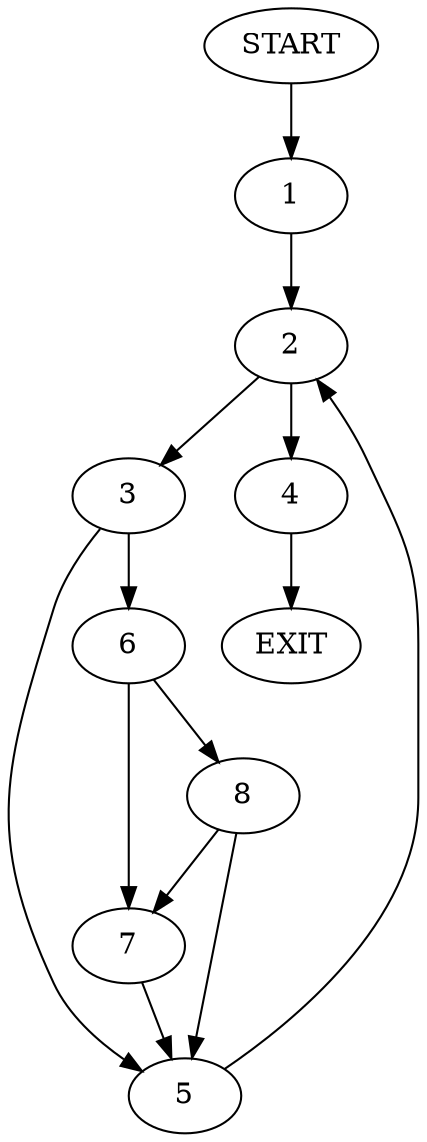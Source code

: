 digraph {
0 [label="START"]
9 [label="EXIT"]
0 -> 1
1 -> 2
2 -> 3
2 -> 4
3 -> 5
3 -> 6
4 -> 9
5 -> 2
6 -> 7
6 -> 8
7 -> 5
8 -> 5
8 -> 7
}
